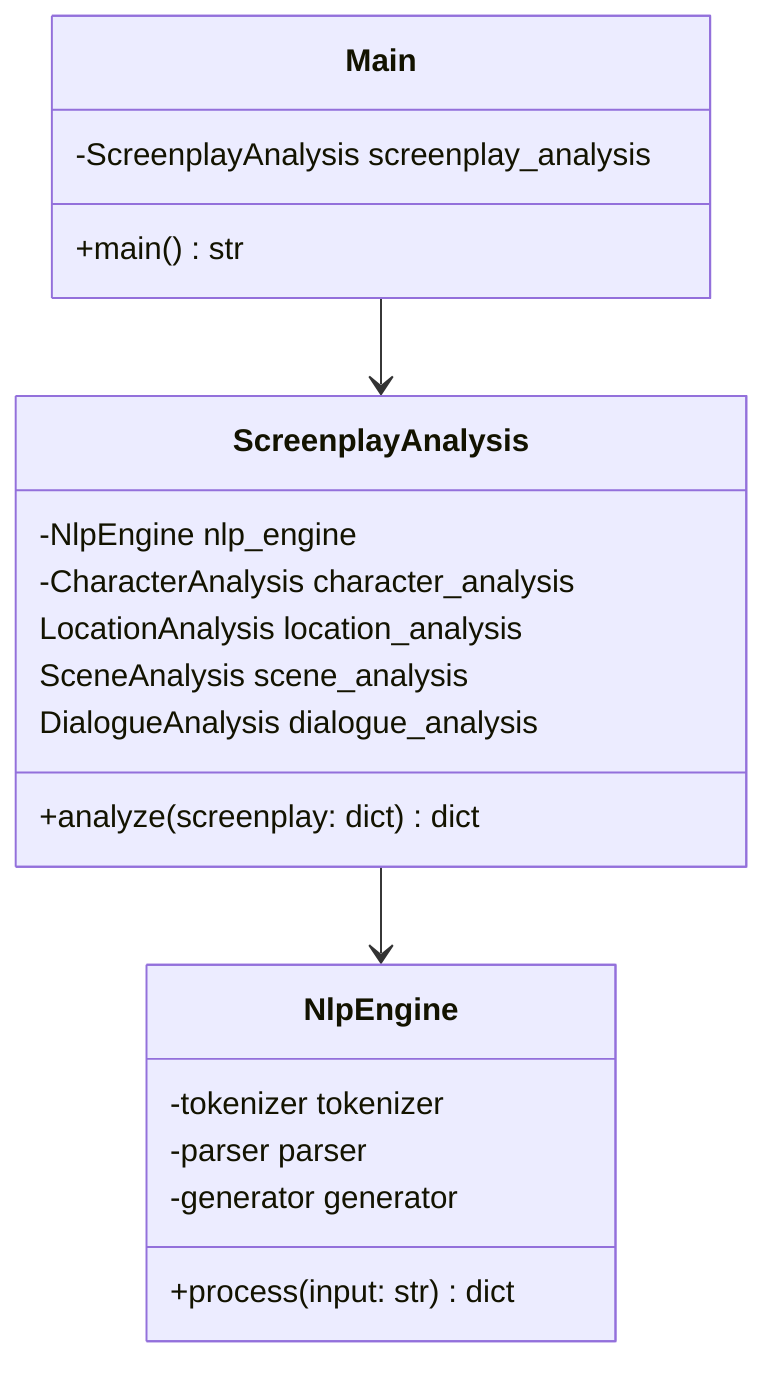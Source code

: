 classDiagram
    class Main {
        -ScreenplayAnalysis screenplay_analysis
        +main() str
    }
    class ScreenplayAnalysis {
        -NlpEngine nlp_engine
        -CharacterAnalysis character_analysis
LocationAnalysis location_analysis
SceneAnalysis scene_analysis
DialogueAnalysis dialogue_analysis
        +analyze(screenplay: dict) dict
    }
    class NlpEngine {
        -tokenizer tokenizer
        -parser parser
        -generator generator
        +process(input: str) dict
    }
    Main --> ScreenplayAnalysis
    ScreenplayAnalysis --> NlpEngine
